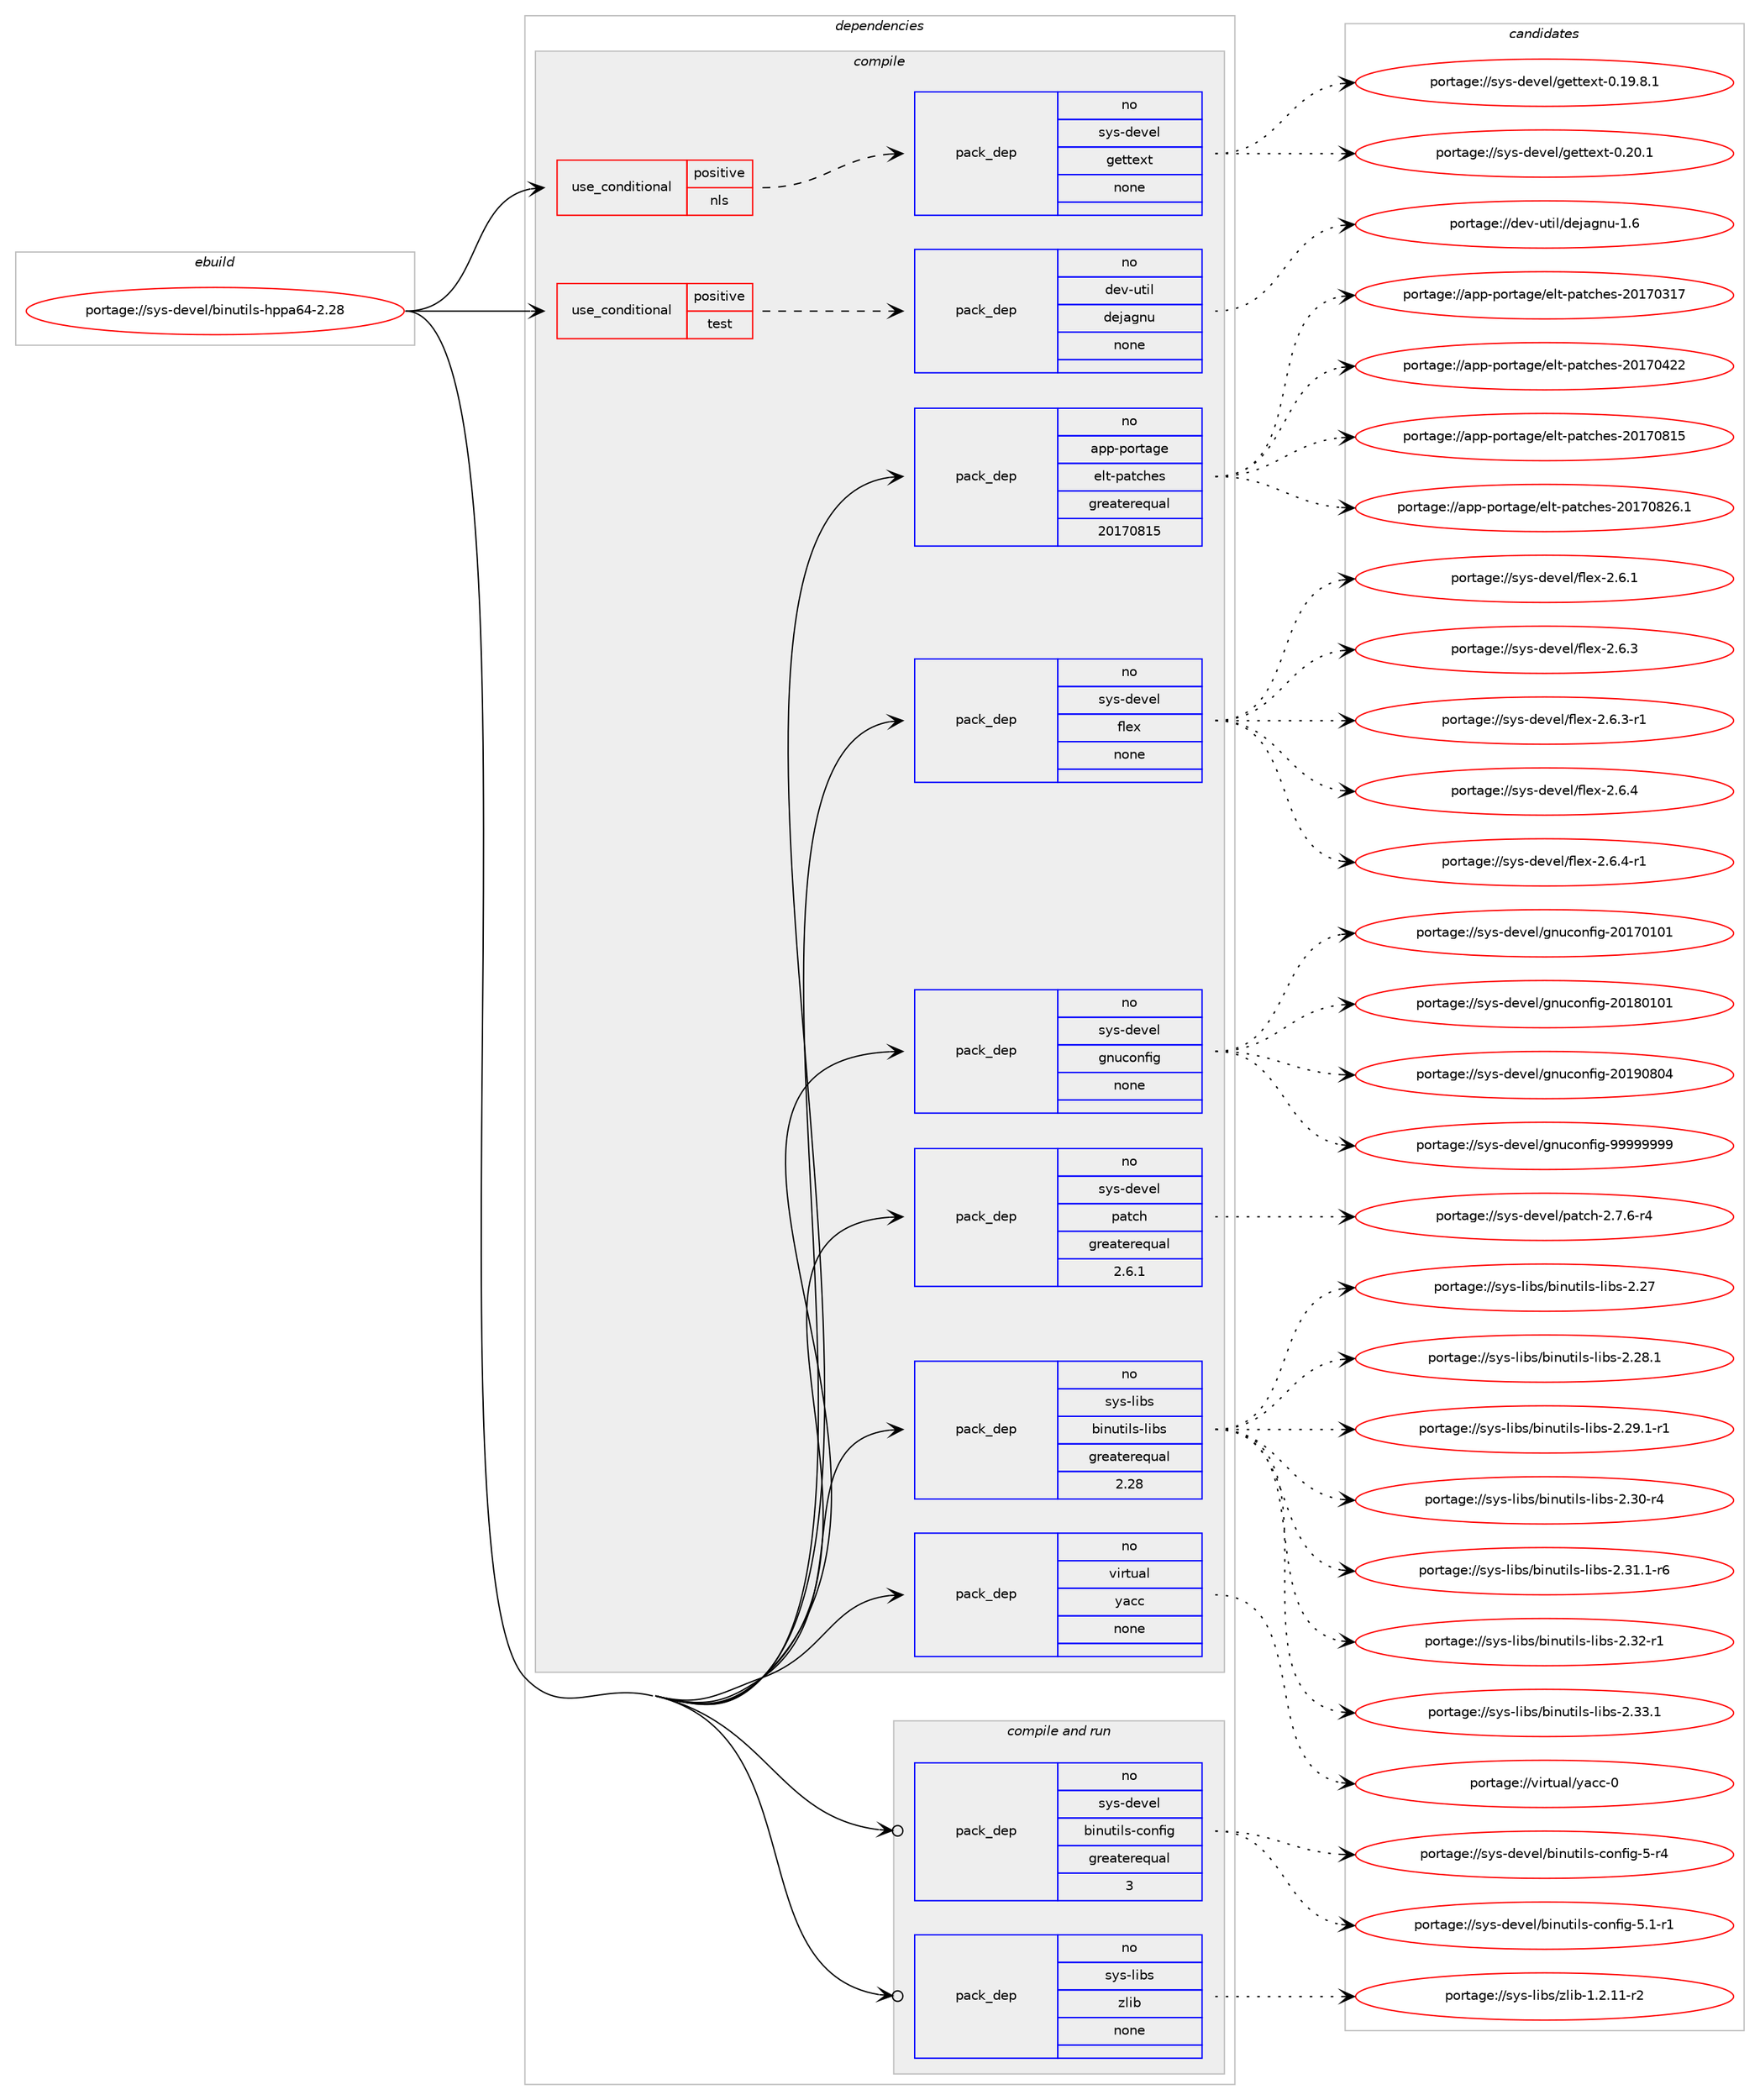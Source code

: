 digraph prolog {

# *************
# Graph options
# *************

newrank=true;
concentrate=true;
compound=true;
graph [rankdir=LR,fontname=Helvetica,fontsize=10,ranksep=1.5];#, ranksep=2.5, nodesep=0.2];
edge  [arrowhead=vee];
node  [fontname=Helvetica,fontsize=10];

# **********
# The ebuild
# **********

subgraph cluster_leftcol {
color=gray;
rank=same;
label=<<i>ebuild</i>>;
id [label="portage://sys-devel/binutils-hppa64-2.28", color=red, width=4, href="../sys-devel/binutils-hppa64-2.28.svg"];
}

# ****************
# The dependencies
# ****************

subgraph cluster_midcol {
color=gray;
label=<<i>dependencies</i>>;
subgraph cluster_compile {
fillcolor="#eeeeee";
style=filled;
label=<<i>compile</i>>;
subgraph cond102169 {
dependency421872 [label=<<TABLE BORDER="0" CELLBORDER="1" CELLSPACING="0" CELLPADDING="4"><TR><TD ROWSPAN="3" CELLPADDING="10">use_conditional</TD></TR><TR><TD>positive</TD></TR><TR><TD>nls</TD></TR></TABLE>>, shape=none, color=red];
subgraph pack312659 {
dependency421873 [label=<<TABLE BORDER="0" CELLBORDER="1" CELLSPACING="0" CELLPADDING="4" WIDTH="220"><TR><TD ROWSPAN="6" CELLPADDING="30">pack_dep</TD></TR><TR><TD WIDTH="110">no</TD></TR><TR><TD>sys-devel</TD></TR><TR><TD>gettext</TD></TR><TR><TD>none</TD></TR><TR><TD></TD></TR></TABLE>>, shape=none, color=blue];
}
dependency421872:e -> dependency421873:w [weight=20,style="dashed",arrowhead="vee"];
}
id:e -> dependency421872:w [weight=20,style="solid",arrowhead="vee"];
subgraph cond102170 {
dependency421874 [label=<<TABLE BORDER="0" CELLBORDER="1" CELLSPACING="0" CELLPADDING="4"><TR><TD ROWSPAN="3" CELLPADDING="10">use_conditional</TD></TR><TR><TD>positive</TD></TR><TR><TD>test</TD></TR></TABLE>>, shape=none, color=red];
subgraph pack312660 {
dependency421875 [label=<<TABLE BORDER="0" CELLBORDER="1" CELLSPACING="0" CELLPADDING="4" WIDTH="220"><TR><TD ROWSPAN="6" CELLPADDING="30">pack_dep</TD></TR><TR><TD WIDTH="110">no</TD></TR><TR><TD>dev-util</TD></TR><TR><TD>dejagnu</TD></TR><TR><TD>none</TD></TR><TR><TD></TD></TR></TABLE>>, shape=none, color=blue];
}
dependency421874:e -> dependency421875:w [weight=20,style="dashed",arrowhead="vee"];
}
id:e -> dependency421874:w [weight=20,style="solid",arrowhead="vee"];
subgraph pack312661 {
dependency421876 [label=<<TABLE BORDER="0" CELLBORDER="1" CELLSPACING="0" CELLPADDING="4" WIDTH="220"><TR><TD ROWSPAN="6" CELLPADDING="30">pack_dep</TD></TR><TR><TD WIDTH="110">no</TD></TR><TR><TD>app-portage</TD></TR><TR><TD>elt-patches</TD></TR><TR><TD>greaterequal</TD></TR><TR><TD>20170815</TD></TR></TABLE>>, shape=none, color=blue];
}
id:e -> dependency421876:w [weight=20,style="solid",arrowhead="vee"];
subgraph pack312662 {
dependency421877 [label=<<TABLE BORDER="0" CELLBORDER="1" CELLSPACING="0" CELLPADDING="4" WIDTH="220"><TR><TD ROWSPAN="6" CELLPADDING="30">pack_dep</TD></TR><TR><TD WIDTH="110">no</TD></TR><TR><TD>sys-devel</TD></TR><TR><TD>flex</TD></TR><TR><TD>none</TD></TR><TR><TD></TD></TR></TABLE>>, shape=none, color=blue];
}
id:e -> dependency421877:w [weight=20,style="solid",arrowhead="vee"];
subgraph pack312663 {
dependency421878 [label=<<TABLE BORDER="0" CELLBORDER="1" CELLSPACING="0" CELLPADDING="4" WIDTH="220"><TR><TD ROWSPAN="6" CELLPADDING="30">pack_dep</TD></TR><TR><TD WIDTH="110">no</TD></TR><TR><TD>sys-devel</TD></TR><TR><TD>gnuconfig</TD></TR><TR><TD>none</TD></TR><TR><TD></TD></TR></TABLE>>, shape=none, color=blue];
}
id:e -> dependency421878:w [weight=20,style="solid",arrowhead="vee"];
subgraph pack312664 {
dependency421879 [label=<<TABLE BORDER="0" CELLBORDER="1" CELLSPACING="0" CELLPADDING="4" WIDTH="220"><TR><TD ROWSPAN="6" CELLPADDING="30">pack_dep</TD></TR><TR><TD WIDTH="110">no</TD></TR><TR><TD>sys-devel</TD></TR><TR><TD>patch</TD></TR><TR><TD>greaterequal</TD></TR><TR><TD>2.6.1</TD></TR></TABLE>>, shape=none, color=blue];
}
id:e -> dependency421879:w [weight=20,style="solid",arrowhead="vee"];
subgraph pack312665 {
dependency421880 [label=<<TABLE BORDER="0" CELLBORDER="1" CELLSPACING="0" CELLPADDING="4" WIDTH="220"><TR><TD ROWSPAN="6" CELLPADDING="30">pack_dep</TD></TR><TR><TD WIDTH="110">no</TD></TR><TR><TD>sys-libs</TD></TR><TR><TD>binutils-libs</TD></TR><TR><TD>greaterequal</TD></TR><TR><TD>2.28</TD></TR></TABLE>>, shape=none, color=blue];
}
id:e -> dependency421880:w [weight=20,style="solid",arrowhead="vee"];
subgraph pack312666 {
dependency421881 [label=<<TABLE BORDER="0" CELLBORDER="1" CELLSPACING="0" CELLPADDING="4" WIDTH="220"><TR><TD ROWSPAN="6" CELLPADDING="30">pack_dep</TD></TR><TR><TD WIDTH="110">no</TD></TR><TR><TD>virtual</TD></TR><TR><TD>yacc</TD></TR><TR><TD>none</TD></TR><TR><TD></TD></TR></TABLE>>, shape=none, color=blue];
}
id:e -> dependency421881:w [weight=20,style="solid",arrowhead="vee"];
}
subgraph cluster_compileandrun {
fillcolor="#eeeeee";
style=filled;
label=<<i>compile and run</i>>;
subgraph pack312667 {
dependency421882 [label=<<TABLE BORDER="0" CELLBORDER="1" CELLSPACING="0" CELLPADDING="4" WIDTH="220"><TR><TD ROWSPAN="6" CELLPADDING="30">pack_dep</TD></TR><TR><TD WIDTH="110">no</TD></TR><TR><TD>sys-devel</TD></TR><TR><TD>binutils-config</TD></TR><TR><TD>greaterequal</TD></TR><TR><TD>3</TD></TR></TABLE>>, shape=none, color=blue];
}
id:e -> dependency421882:w [weight=20,style="solid",arrowhead="odotvee"];
subgraph pack312668 {
dependency421883 [label=<<TABLE BORDER="0" CELLBORDER="1" CELLSPACING="0" CELLPADDING="4" WIDTH="220"><TR><TD ROWSPAN="6" CELLPADDING="30">pack_dep</TD></TR><TR><TD WIDTH="110">no</TD></TR><TR><TD>sys-libs</TD></TR><TR><TD>zlib</TD></TR><TR><TD>none</TD></TR><TR><TD></TD></TR></TABLE>>, shape=none, color=blue];
}
id:e -> dependency421883:w [weight=20,style="solid",arrowhead="odotvee"];
}
subgraph cluster_run {
fillcolor="#eeeeee";
style=filled;
label=<<i>run</i>>;
}
}

# **************
# The candidates
# **************

subgraph cluster_choices {
rank=same;
color=gray;
label=<<i>candidates</i>>;

subgraph choice312659 {
color=black;
nodesep=1;
choiceportage1151211154510010111810110847103101116116101120116454846495746564649 [label="portage://sys-devel/gettext-0.19.8.1", color=red, width=4,href="../sys-devel/gettext-0.19.8.1.svg"];
choiceportage115121115451001011181011084710310111611610112011645484650484649 [label="portage://sys-devel/gettext-0.20.1", color=red, width=4,href="../sys-devel/gettext-0.20.1.svg"];
dependency421873:e -> choiceportage1151211154510010111810110847103101116116101120116454846495746564649:w [style=dotted,weight="100"];
dependency421873:e -> choiceportage115121115451001011181011084710310111611610112011645484650484649:w [style=dotted,weight="100"];
}
subgraph choice312660 {
color=black;
nodesep=1;
choiceportage10010111845117116105108471001011069710311011745494654 [label="portage://dev-util/dejagnu-1.6", color=red, width=4,href="../dev-util/dejagnu-1.6.svg"];
dependency421875:e -> choiceportage10010111845117116105108471001011069710311011745494654:w [style=dotted,weight="100"];
}
subgraph choice312661 {
color=black;
nodesep=1;
choiceportage97112112451121111141169710310147101108116451129711699104101115455048495548514955 [label="portage://app-portage/elt-patches-20170317", color=red, width=4,href="../app-portage/elt-patches-20170317.svg"];
choiceportage97112112451121111141169710310147101108116451129711699104101115455048495548525050 [label="portage://app-portage/elt-patches-20170422", color=red, width=4,href="../app-portage/elt-patches-20170422.svg"];
choiceportage97112112451121111141169710310147101108116451129711699104101115455048495548564953 [label="portage://app-portage/elt-patches-20170815", color=red, width=4,href="../app-portage/elt-patches-20170815.svg"];
choiceportage971121124511211111411697103101471011081164511297116991041011154550484955485650544649 [label="portage://app-portage/elt-patches-20170826.1", color=red, width=4,href="../app-portage/elt-patches-20170826.1.svg"];
dependency421876:e -> choiceportage97112112451121111141169710310147101108116451129711699104101115455048495548514955:w [style=dotted,weight="100"];
dependency421876:e -> choiceportage97112112451121111141169710310147101108116451129711699104101115455048495548525050:w [style=dotted,weight="100"];
dependency421876:e -> choiceportage97112112451121111141169710310147101108116451129711699104101115455048495548564953:w [style=dotted,weight="100"];
dependency421876:e -> choiceportage971121124511211111411697103101471011081164511297116991041011154550484955485650544649:w [style=dotted,weight="100"];
}
subgraph choice312662 {
color=black;
nodesep=1;
choiceportage1151211154510010111810110847102108101120455046544649 [label="portage://sys-devel/flex-2.6.1", color=red, width=4,href="../sys-devel/flex-2.6.1.svg"];
choiceportage1151211154510010111810110847102108101120455046544651 [label="portage://sys-devel/flex-2.6.3", color=red, width=4,href="../sys-devel/flex-2.6.3.svg"];
choiceportage11512111545100101118101108471021081011204550465446514511449 [label="portage://sys-devel/flex-2.6.3-r1", color=red, width=4,href="../sys-devel/flex-2.6.3-r1.svg"];
choiceportage1151211154510010111810110847102108101120455046544652 [label="portage://sys-devel/flex-2.6.4", color=red, width=4,href="../sys-devel/flex-2.6.4.svg"];
choiceportage11512111545100101118101108471021081011204550465446524511449 [label="portage://sys-devel/flex-2.6.4-r1", color=red, width=4,href="../sys-devel/flex-2.6.4-r1.svg"];
dependency421877:e -> choiceportage1151211154510010111810110847102108101120455046544649:w [style=dotted,weight="100"];
dependency421877:e -> choiceportage1151211154510010111810110847102108101120455046544651:w [style=dotted,weight="100"];
dependency421877:e -> choiceportage11512111545100101118101108471021081011204550465446514511449:w [style=dotted,weight="100"];
dependency421877:e -> choiceportage1151211154510010111810110847102108101120455046544652:w [style=dotted,weight="100"];
dependency421877:e -> choiceportage11512111545100101118101108471021081011204550465446524511449:w [style=dotted,weight="100"];
}
subgraph choice312663 {
color=black;
nodesep=1;
choiceportage115121115451001011181011084710311011799111110102105103455048495548494849 [label="portage://sys-devel/gnuconfig-20170101", color=red, width=4,href="../sys-devel/gnuconfig-20170101.svg"];
choiceportage115121115451001011181011084710311011799111110102105103455048495648494849 [label="portage://sys-devel/gnuconfig-20180101", color=red, width=4,href="../sys-devel/gnuconfig-20180101.svg"];
choiceportage115121115451001011181011084710311011799111110102105103455048495748564852 [label="portage://sys-devel/gnuconfig-20190804", color=red, width=4,href="../sys-devel/gnuconfig-20190804.svg"];
choiceportage115121115451001011181011084710311011799111110102105103455757575757575757 [label="portage://sys-devel/gnuconfig-99999999", color=red, width=4,href="../sys-devel/gnuconfig-99999999.svg"];
dependency421878:e -> choiceportage115121115451001011181011084710311011799111110102105103455048495548494849:w [style=dotted,weight="100"];
dependency421878:e -> choiceportage115121115451001011181011084710311011799111110102105103455048495648494849:w [style=dotted,weight="100"];
dependency421878:e -> choiceportage115121115451001011181011084710311011799111110102105103455048495748564852:w [style=dotted,weight="100"];
dependency421878:e -> choiceportage115121115451001011181011084710311011799111110102105103455757575757575757:w [style=dotted,weight="100"];
}
subgraph choice312664 {
color=black;
nodesep=1;
choiceportage115121115451001011181011084711297116991044550465546544511452 [label="portage://sys-devel/patch-2.7.6-r4", color=red, width=4,href="../sys-devel/patch-2.7.6-r4.svg"];
dependency421879:e -> choiceportage115121115451001011181011084711297116991044550465546544511452:w [style=dotted,weight="100"];
}
subgraph choice312665 {
color=black;
nodesep=1;
choiceportage1151211154510810598115479810511011711610510811545108105981154550465055 [label="portage://sys-libs/binutils-libs-2.27", color=red, width=4,href="../sys-libs/binutils-libs-2.27.svg"];
choiceportage11512111545108105981154798105110117116105108115451081059811545504650564649 [label="portage://sys-libs/binutils-libs-2.28.1", color=red, width=4,href="../sys-libs/binutils-libs-2.28.1.svg"];
choiceportage115121115451081059811547981051101171161051081154510810598115455046505746494511449 [label="portage://sys-libs/binutils-libs-2.29.1-r1", color=red, width=4,href="../sys-libs/binutils-libs-2.29.1-r1.svg"];
choiceportage11512111545108105981154798105110117116105108115451081059811545504651484511452 [label="portage://sys-libs/binutils-libs-2.30-r4", color=red, width=4,href="../sys-libs/binutils-libs-2.30-r4.svg"];
choiceportage115121115451081059811547981051101171161051081154510810598115455046514946494511454 [label="portage://sys-libs/binutils-libs-2.31.1-r6", color=red, width=4,href="../sys-libs/binutils-libs-2.31.1-r6.svg"];
choiceportage11512111545108105981154798105110117116105108115451081059811545504651504511449 [label="portage://sys-libs/binutils-libs-2.32-r1", color=red, width=4,href="../sys-libs/binutils-libs-2.32-r1.svg"];
choiceportage11512111545108105981154798105110117116105108115451081059811545504651514649 [label="portage://sys-libs/binutils-libs-2.33.1", color=red, width=4,href="../sys-libs/binutils-libs-2.33.1.svg"];
dependency421880:e -> choiceportage1151211154510810598115479810511011711610510811545108105981154550465055:w [style=dotted,weight="100"];
dependency421880:e -> choiceportage11512111545108105981154798105110117116105108115451081059811545504650564649:w [style=dotted,weight="100"];
dependency421880:e -> choiceportage115121115451081059811547981051101171161051081154510810598115455046505746494511449:w [style=dotted,weight="100"];
dependency421880:e -> choiceportage11512111545108105981154798105110117116105108115451081059811545504651484511452:w [style=dotted,weight="100"];
dependency421880:e -> choiceportage115121115451081059811547981051101171161051081154510810598115455046514946494511454:w [style=dotted,weight="100"];
dependency421880:e -> choiceportage11512111545108105981154798105110117116105108115451081059811545504651504511449:w [style=dotted,weight="100"];
dependency421880:e -> choiceportage11512111545108105981154798105110117116105108115451081059811545504651514649:w [style=dotted,weight="100"];
}
subgraph choice312666 {
color=black;
nodesep=1;
choiceportage11810511411611797108471219799994548 [label="portage://virtual/yacc-0", color=red, width=4,href="../virtual/yacc-0.svg"];
dependency421881:e -> choiceportage11810511411611797108471219799994548:w [style=dotted,weight="100"];
}
subgraph choice312667 {
color=black;
nodesep=1;
choiceportage115121115451001011181011084798105110117116105108115459911111010210510345534511452 [label="portage://sys-devel/binutils-config-5-r4", color=red, width=4,href="../sys-devel/binutils-config-5-r4.svg"];
choiceportage1151211154510010111810110847981051101171161051081154599111110102105103455346494511449 [label="portage://sys-devel/binutils-config-5.1-r1", color=red, width=4,href="../sys-devel/binutils-config-5.1-r1.svg"];
dependency421882:e -> choiceportage115121115451001011181011084798105110117116105108115459911111010210510345534511452:w [style=dotted,weight="100"];
dependency421882:e -> choiceportage1151211154510010111810110847981051101171161051081154599111110102105103455346494511449:w [style=dotted,weight="100"];
}
subgraph choice312668 {
color=black;
nodesep=1;
choiceportage11512111545108105981154712210810598454946504649494511450 [label="portage://sys-libs/zlib-1.2.11-r2", color=red, width=4,href="../sys-libs/zlib-1.2.11-r2.svg"];
dependency421883:e -> choiceportage11512111545108105981154712210810598454946504649494511450:w [style=dotted,weight="100"];
}
}

}
